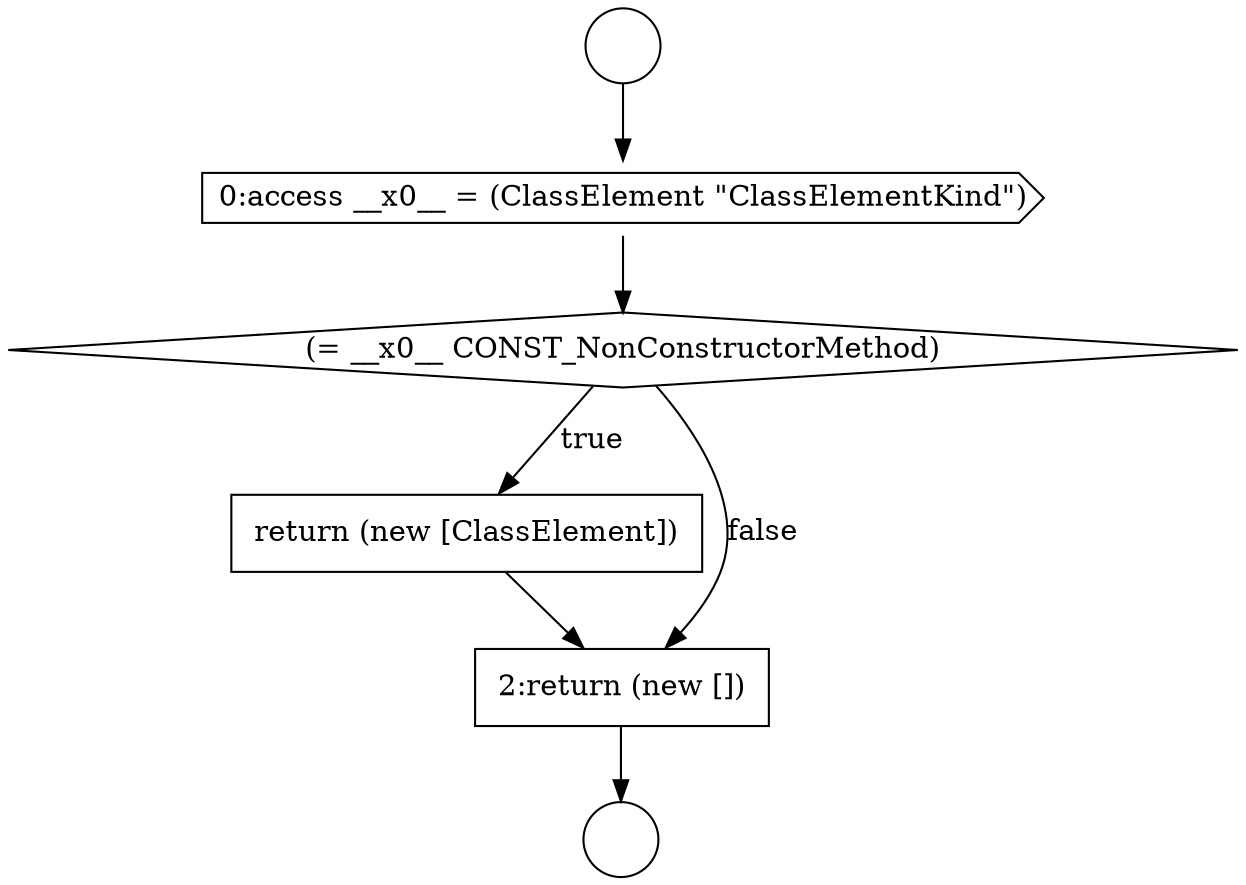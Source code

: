 digraph {
  node9886 [shape=circle label=" " color="black" fillcolor="white" style=filled]
  node9885 [shape=circle label=" " color="black" fillcolor="white" style=filled]
  node9889 [shape=none, margin=0, label=<<font color="black">
    <table border="0" cellborder="1" cellspacing="0" cellpadding="10">
      <tr><td align="left">return (new [ClassElement])</td></tr>
    </table>
  </font>> color="black" fillcolor="white" style=filled]
  node9890 [shape=none, margin=0, label=<<font color="black">
    <table border="0" cellborder="1" cellspacing="0" cellpadding="10">
      <tr><td align="left">2:return (new [])</td></tr>
    </table>
  </font>> color="black" fillcolor="white" style=filled]
  node9888 [shape=diamond, label=<<font color="black">(= __x0__ CONST_NonConstructorMethod)</font>> color="black" fillcolor="white" style=filled]
  node9887 [shape=cds, label=<<font color="black">0:access __x0__ = (ClassElement &quot;ClassElementKind&quot;)</font>> color="black" fillcolor="white" style=filled]
  node9889 -> node9890 [ color="black"]
  node9890 -> node9886 [ color="black"]
  node9885 -> node9887 [ color="black"]
  node9887 -> node9888 [ color="black"]
  node9888 -> node9889 [label=<<font color="black">true</font>> color="black"]
  node9888 -> node9890 [label=<<font color="black">false</font>> color="black"]
}
